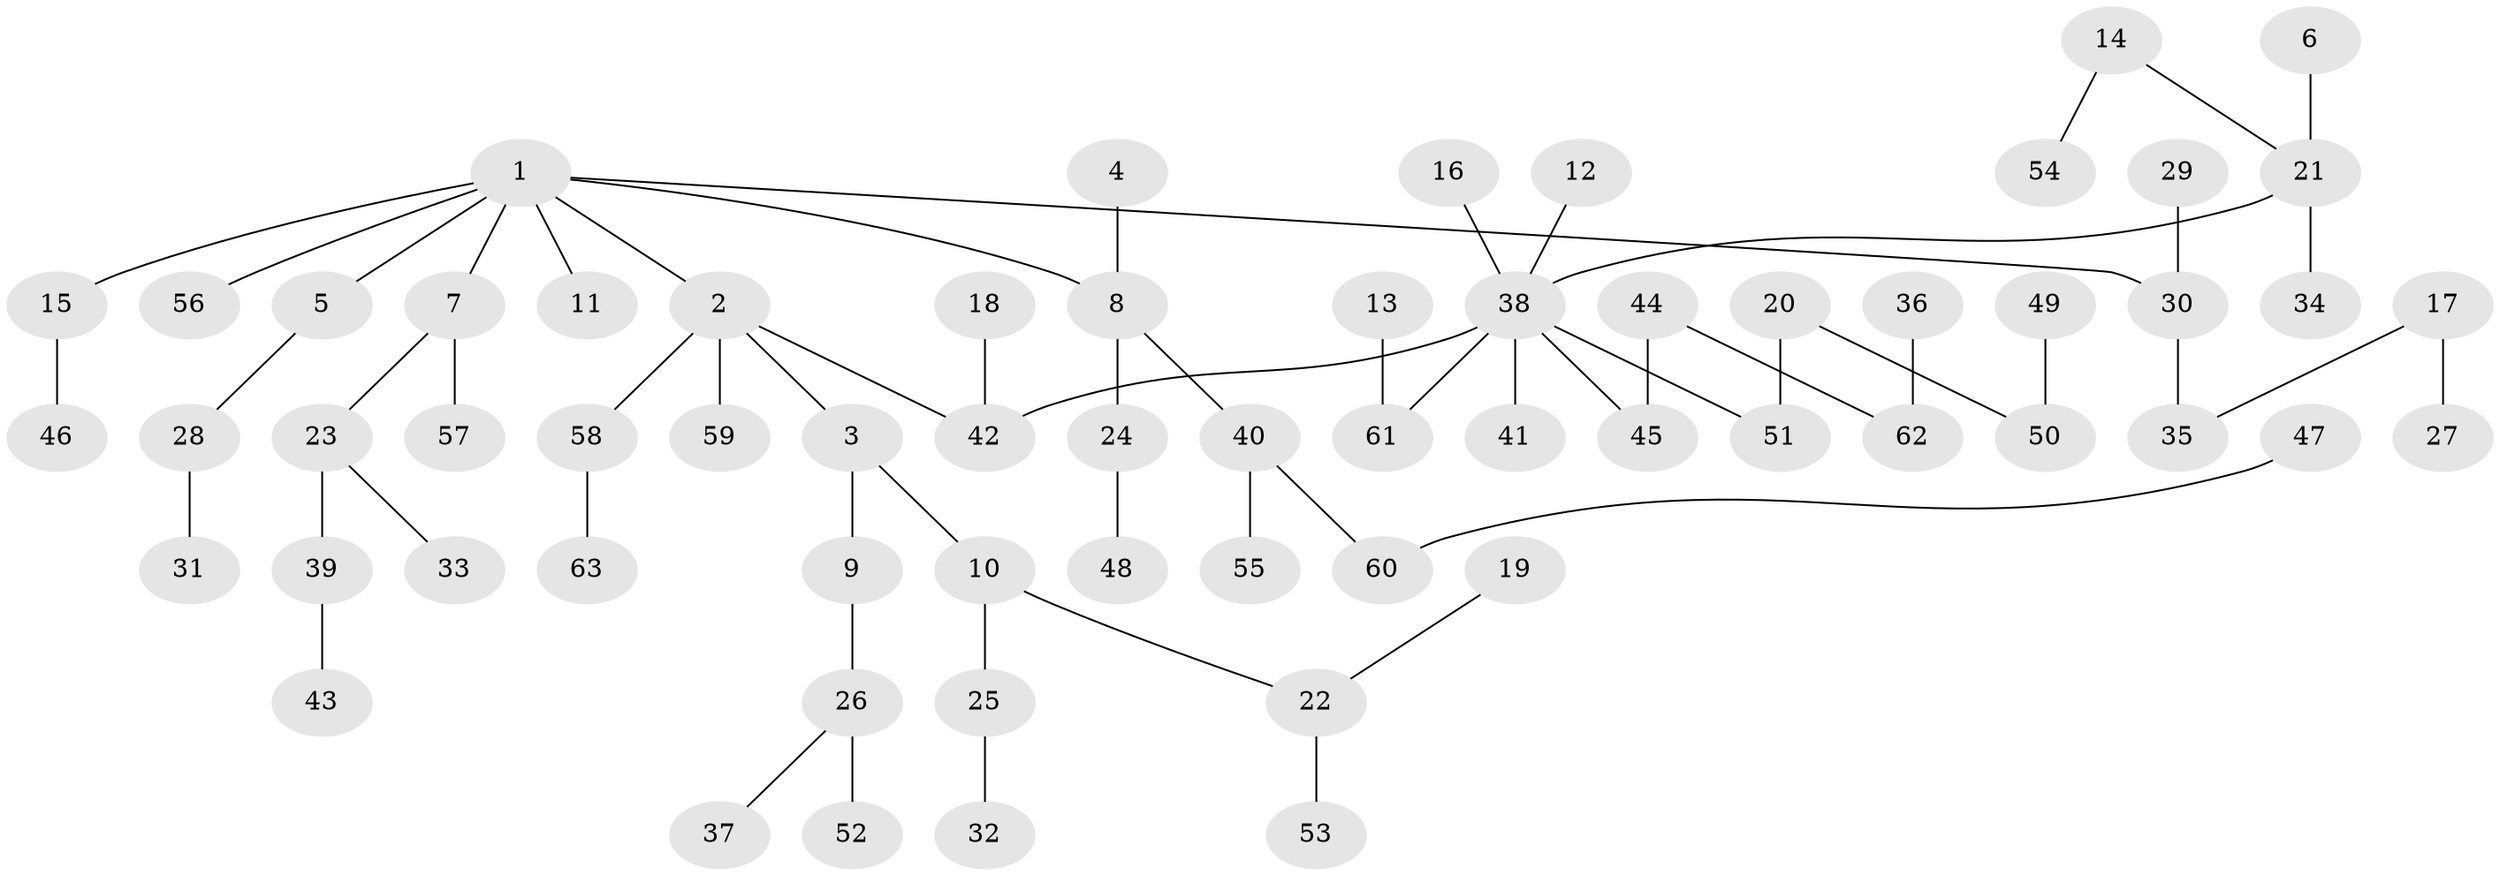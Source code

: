 // original degree distribution, {4: 0.104, 3: 0.112, 6: 0.008, 5: 0.04, 2: 0.248, 1: 0.488}
// Generated by graph-tools (version 1.1) at 2025/50/03/09/25 03:50:23]
// undirected, 63 vertices, 62 edges
graph export_dot {
graph [start="1"]
  node [color=gray90,style=filled];
  1;
  2;
  3;
  4;
  5;
  6;
  7;
  8;
  9;
  10;
  11;
  12;
  13;
  14;
  15;
  16;
  17;
  18;
  19;
  20;
  21;
  22;
  23;
  24;
  25;
  26;
  27;
  28;
  29;
  30;
  31;
  32;
  33;
  34;
  35;
  36;
  37;
  38;
  39;
  40;
  41;
  42;
  43;
  44;
  45;
  46;
  47;
  48;
  49;
  50;
  51;
  52;
  53;
  54;
  55;
  56;
  57;
  58;
  59;
  60;
  61;
  62;
  63;
  1 -- 2 [weight=1.0];
  1 -- 5 [weight=1.0];
  1 -- 7 [weight=1.0];
  1 -- 8 [weight=1.0];
  1 -- 11 [weight=1.0];
  1 -- 15 [weight=1.0];
  1 -- 30 [weight=1.0];
  1 -- 56 [weight=1.0];
  2 -- 3 [weight=1.0];
  2 -- 42 [weight=1.0];
  2 -- 58 [weight=1.0];
  2 -- 59 [weight=1.0];
  3 -- 9 [weight=1.0];
  3 -- 10 [weight=1.0];
  4 -- 8 [weight=1.0];
  5 -- 28 [weight=1.0];
  6 -- 21 [weight=1.0];
  7 -- 23 [weight=1.0];
  7 -- 57 [weight=1.0];
  8 -- 24 [weight=1.0];
  8 -- 40 [weight=1.0];
  9 -- 26 [weight=1.0];
  10 -- 22 [weight=1.0];
  10 -- 25 [weight=1.0];
  12 -- 38 [weight=1.0];
  13 -- 61 [weight=1.0];
  14 -- 21 [weight=1.0];
  14 -- 54 [weight=1.0];
  15 -- 46 [weight=1.0];
  16 -- 38 [weight=1.0];
  17 -- 27 [weight=1.0];
  17 -- 35 [weight=1.0];
  18 -- 42 [weight=1.0];
  19 -- 22 [weight=1.0];
  20 -- 50 [weight=1.0];
  20 -- 51 [weight=1.0];
  21 -- 34 [weight=1.0];
  21 -- 38 [weight=1.0];
  22 -- 53 [weight=1.0];
  23 -- 33 [weight=1.0];
  23 -- 39 [weight=1.0];
  24 -- 48 [weight=1.0];
  25 -- 32 [weight=1.0];
  26 -- 37 [weight=1.0];
  26 -- 52 [weight=1.0];
  28 -- 31 [weight=1.0];
  29 -- 30 [weight=1.0];
  30 -- 35 [weight=1.0];
  36 -- 62 [weight=1.0];
  38 -- 41 [weight=1.0];
  38 -- 42 [weight=1.0];
  38 -- 45 [weight=1.0];
  38 -- 51 [weight=1.0];
  38 -- 61 [weight=1.0];
  39 -- 43 [weight=1.0];
  40 -- 55 [weight=1.0];
  40 -- 60 [weight=1.0];
  44 -- 45 [weight=1.0];
  44 -- 62 [weight=1.0];
  47 -- 60 [weight=1.0];
  49 -- 50 [weight=1.0];
  58 -- 63 [weight=1.0];
}
